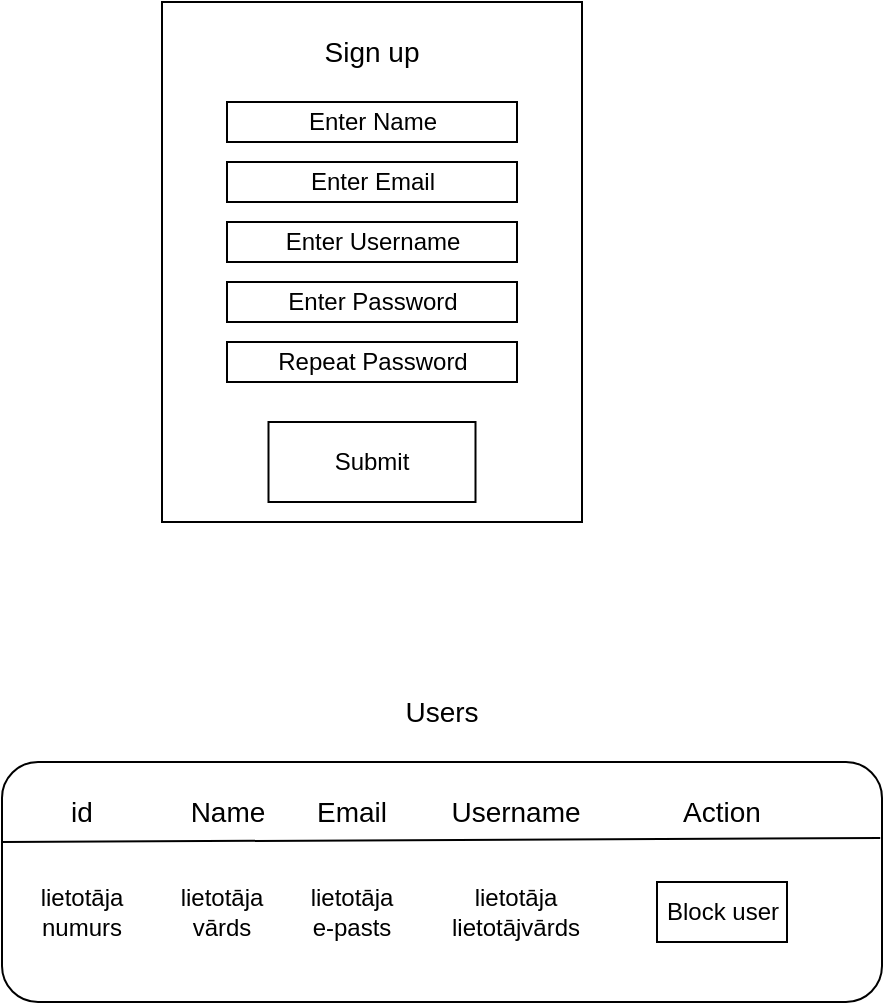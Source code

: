 <mxfile version="22.1.2" type="github">
  <diagram name="Страница — 1" id="TGaUvsAniQ4Ds_IP9tLr">
    <mxGraphModel dx="463" dy="514" grid="1" gridSize="10" guides="1" tooltips="1" connect="1" arrows="1" fold="1" page="1" pageScale="1" pageWidth="827" pageHeight="1169" math="0" shadow="0">
      <root>
        <mxCell id="0" />
        <mxCell id="1" parent="0" />
        <mxCell id="MTogWmYOFbYAcYgqlSyP-1" value="" style="rounded=0;whiteSpace=wrap;html=1;" vertex="1" parent="1">
          <mxGeometry x="260" y="190" width="210" height="260" as="geometry" />
        </mxCell>
        <mxCell id="MTogWmYOFbYAcYgqlSyP-2" value="Enter Name" style="rounded=0;whiteSpace=wrap;html=1;" vertex="1" parent="1">
          <mxGeometry x="292.5" y="240" width="145" height="20" as="geometry" />
        </mxCell>
        <mxCell id="MTogWmYOFbYAcYgqlSyP-3" value="&lt;font style=&quot;font-size: 14px;&quot;&gt;Sign up&lt;/font&gt;" style="text;html=1;strokeColor=none;fillColor=none;align=center;verticalAlign=middle;whiteSpace=wrap;rounded=0;" vertex="1" parent="1">
          <mxGeometry x="335" y="200" width="60" height="30" as="geometry" />
        </mxCell>
        <mxCell id="MTogWmYOFbYAcYgqlSyP-4" value="Enter Email" style="rounded=0;whiteSpace=wrap;html=1;" vertex="1" parent="1">
          <mxGeometry x="292.5" y="270" width="145" height="20" as="geometry" />
        </mxCell>
        <mxCell id="MTogWmYOFbYAcYgqlSyP-5" value="Enter Username" style="rounded=0;whiteSpace=wrap;html=1;" vertex="1" parent="1">
          <mxGeometry x="292.5" y="300" width="145" height="20" as="geometry" />
        </mxCell>
        <mxCell id="MTogWmYOFbYAcYgqlSyP-6" value="Enter Password" style="rounded=0;whiteSpace=wrap;html=1;" vertex="1" parent="1">
          <mxGeometry x="292.5" y="330" width="145" height="20" as="geometry" />
        </mxCell>
        <mxCell id="MTogWmYOFbYAcYgqlSyP-7" value="Repeat Password" style="rounded=0;whiteSpace=wrap;html=1;" vertex="1" parent="1">
          <mxGeometry x="292.5" y="360" width="145" height="20" as="geometry" />
        </mxCell>
        <mxCell id="MTogWmYOFbYAcYgqlSyP-8" value="Submit" style="rounded=0;whiteSpace=wrap;html=1;" vertex="1" parent="1">
          <mxGeometry x="313.25" y="400" width="103.5" height="40" as="geometry" />
        </mxCell>
        <mxCell id="MTogWmYOFbYAcYgqlSyP-12" value="&lt;font style=&quot;font-size: 14px;&quot;&gt;Users&lt;/font&gt;" style="text;html=1;strokeColor=none;fillColor=none;align=center;verticalAlign=middle;whiteSpace=wrap;rounded=0;" vertex="1" parent="1">
          <mxGeometry x="370" y="530" width="60" height="30" as="geometry" />
        </mxCell>
        <mxCell id="MTogWmYOFbYAcYgqlSyP-13" value="" style="rounded=1;whiteSpace=wrap;html=1;" vertex="1" parent="1">
          <mxGeometry x="180" y="570" width="440" height="120" as="geometry" />
        </mxCell>
        <mxCell id="MTogWmYOFbYAcYgqlSyP-14" value="" style="endArrow=none;html=1;rounded=0;entryX=0.998;entryY=0.317;entryDx=0;entryDy=0;entryPerimeter=0;" edge="1" parent="1" target="MTogWmYOFbYAcYgqlSyP-13">
          <mxGeometry width="50" height="50" relative="1" as="geometry">
            <mxPoint x="180" y="610" as="sourcePoint" />
            <mxPoint x="400" y="650" as="targetPoint" />
          </mxGeometry>
        </mxCell>
        <mxCell id="MTogWmYOFbYAcYgqlSyP-15" value="&lt;font style=&quot;font-size: 14px;&quot;&gt;id&lt;/font&gt;" style="text;html=1;strokeColor=none;fillColor=none;align=center;verticalAlign=middle;whiteSpace=wrap;rounded=0;" vertex="1" parent="1">
          <mxGeometry x="200" y="585" width="40" height="20" as="geometry" />
        </mxCell>
        <mxCell id="MTogWmYOFbYAcYgqlSyP-16" value="&lt;font style=&quot;font-size: 14px;&quot;&gt;Name&lt;/font&gt;" style="text;html=1;strokeColor=none;fillColor=none;align=center;verticalAlign=middle;whiteSpace=wrap;rounded=0;" vertex="1" parent="1">
          <mxGeometry x="273.25" y="585" width="40" height="20" as="geometry" />
        </mxCell>
        <mxCell id="MTogWmYOFbYAcYgqlSyP-17" value="&lt;font style=&quot;font-size: 14px;&quot;&gt;Email&lt;/font&gt;" style="text;html=1;strokeColor=none;fillColor=none;align=center;verticalAlign=middle;whiteSpace=wrap;rounded=0;" vertex="1" parent="1">
          <mxGeometry x="335" y="585" width="40" height="20" as="geometry" />
        </mxCell>
        <mxCell id="MTogWmYOFbYAcYgqlSyP-18" value="&lt;font style=&quot;font-size: 14px;&quot;&gt;Username&lt;/font&gt;" style="text;html=1;strokeColor=none;fillColor=none;align=center;verticalAlign=middle;whiteSpace=wrap;rounded=0;" vertex="1" parent="1">
          <mxGeometry x="416.75" y="585" width="40" height="20" as="geometry" />
        </mxCell>
        <mxCell id="MTogWmYOFbYAcYgqlSyP-19" value="&lt;font style=&quot;font-size: 14px;&quot;&gt;Action&lt;/font&gt;" style="text;html=1;strokeColor=none;fillColor=none;align=center;verticalAlign=middle;whiteSpace=wrap;rounded=0;" vertex="1" parent="1">
          <mxGeometry x="520" y="585" width="40" height="20" as="geometry" />
        </mxCell>
        <mxCell id="MTogWmYOFbYAcYgqlSyP-20" value="lietotāja numurs" style="text;html=1;strokeColor=none;fillColor=none;align=center;verticalAlign=middle;whiteSpace=wrap;rounded=0;" vertex="1" parent="1">
          <mxGeometry x="190" y="630" width="60" height="30" as="geometry" />
        </mxCell>
        <mxCell id="MTogWmYOFbYAcYgqlSyP-21" value="lietotāja vārds" style="text;html=1;strokeColor=none;fillColor=none;align=center;verticalAlign=middle;whiteSpace=wrap;rounded=0;" vertex="1" parent="1">
          <mxGeometry x="260" y="630" width="60" height="30" as="geometry" />
        </mxCell>
        <mxCell id="MTogWmYOFbYAcYgqlSyP-22" value="lietotāja &lt;br&gt;e-pasts" style="text;html=1;strokeColor=none;fillColor=none;align=center;verticalAlign=middle;whiteSpace=wrap;rounded=0;" vertex="1" parent="1">
          <mxGeometry x="325" y="630" width="60" height="30" as="geometry" />
        </mxCell>
        <mxCell id="MTogWmYOFbYAcYgqlSyP-23" value="lietotāja &lt;br&gt;lietotājvārds" style="text;html=1;strokeColor=none;fillColor=none;align=center;verticalAlign=middle;whiteSpace=wrap;rounded=0;" vertex="1" parent="1">
          <mxGeometry x="406.75" y="630" width="60" height="30" as="geometry" />
        </mxCell>
        <mxCell id="MTogWmYOFbYAcYgqlSyP-24" value="Block user" style="rounded=0;whiteSpace=wrap;html=1;" vertex="1" parent="1">
          <mxGeometry x="507.5" y="630" width="65" height="30" as="geometry" />
        </mxCell>
      </root>
    </mxGraphModel>
  </diagram>
</mxfile>
